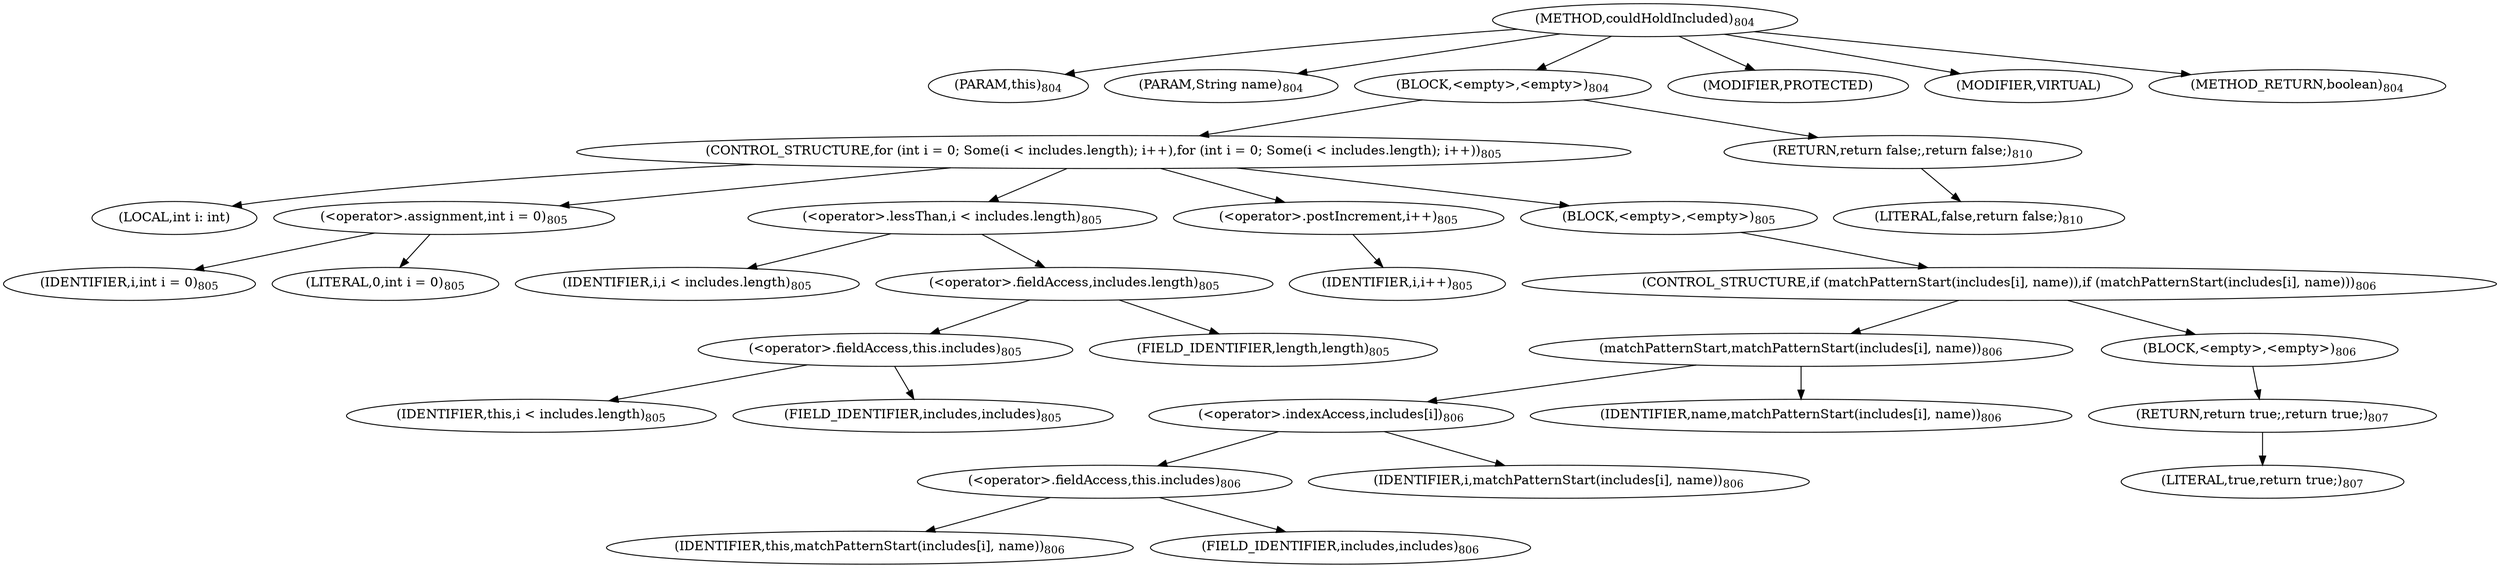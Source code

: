 digraph "couldHoldIncluded" {  
"1710" [label = <(METHOD,couldHoldIncluded)<SUB>804</SUB>> ]
"1711" [label = <(PARAM,this)<SUB>804</SUB>> ]
"1712" [label = <(PARAM,String name)<SUB>804</SUB>> ]
"1713" [label = <(BLOCK,&lt;empty&gt;,&lt;empty&gt;)<SUB>804</SUB>> ]
"1714" [label = <(CONTROL_STRUCTURE,for (int i = 0; Some(i &lt; includes.length); i++),for (int i = 0; Some(i &lt; includes.length); i++))<SUB>805</SUB>> ]
"1715" [label = <(LOCAL,int i: int)> ]
"1716" [label = <(&lt;operator&gt;.assignment,int i = 0)<SUB>805</SUB>> ]
"1717" [label = <(IDENTIFIER,i,int i = 0)<SUB>805</SUB>> ]
"1718" [label = <(LITERAL,0,int i = 0)<SUB>805</SUB>> ]
"1719" [label = <(&lt;operator&gt;.lessThan,i &lt; includes.length)<SUB>805</SUB>> ]
"1720" [label = <(IDENTIFIER,i,i &lt; includes.length)<SUB>805</SUB>> ]
"1721" [label = <(&lt;operator&gt;.fieldAccess,includes.length)<SUB>805</SUB>> ]
"1722" [label = <(&lt;operator&gt;.fieldAccess,this.includes)<SUB>805</SUB>> ]
"1723" [label = <(IDENTIFIER,this,i &lt; includes.length)<SUB>805</SUB>> ]
"1724" [label = <(FIELD_IDENTIFIER,includes,includes)<SUB>805</SUB>> ]
"1725" [label = <(FIELD_IDENTIFIER,length,length)<SUB>805</SUB>> ]
"1726" [label = <(&lt;operator&gt;.postIncrement,i++)<SUB>805</SUB>> ]
"1727" [label = <(IDENTIFIER,i,i++)<SUB>805</SUB>> ]
"1728" [label = <(BLOCK,&lt;empty&gt;,&lt;empty&gt;)<SUB>805</SUB>> ]
"1729" [label = <(CONTROL_STRUCTURE,if (matchPatternStart(includes[i], name)),if (matchPatternStart(includes[i], name)))<SUB>806</SUB>> ]
"1730" [label = <(matchPatternStart,matchPatternStart(includes[i], name))<SUB>806</SUB>> ]
"1731" [label = <(&lt;operator&gt;.indexAccess,includes[i])<SUB>806</SUB>> ]
"1732" [label = <(&lt;operator&gt;.fieldAccess,this.includes)<SUB>806</SUB>> ]
"1733" [label = <(IDENTIFIER,this,matchPatternStart(includes[i], name))<SUB>806</SUB>> ]
"1734" [label = <(FIELD_IDENTIFIER,includes,includes)<SUB>806</SUB>> ]
"1735" [label = <(IDENTIFIER,i,matchPatternStart(includes[i], name))<SUB>806</SUB>> ]
"1736" [label = <(IDENTIFIER,name,matchPatternStart(includes[i], name))<SUB>806</SUB>> ]
"1737" [label = <(BLOCK,&lt;empty&gt;,&lt;empty&gt;)<SUB>806</SUB>> ]
"1738" [label = <(RETURN,return true;,return true;)<SUB>807</SUB>> ]
"1739" [label = <(LITERAL,true,return true;)<SUB>807</SUB>> ]
"1740" [label = <(RETURN,return false;,return false;)<SUB>810</SUB>> ]
"1741" [label = <(LITERAL,false,return false;)<SUB>810</SUB>> ]
"1742" [label = <(MODIFIER,PROTECTED)> ]
"1743" [label = <(MODIFIER,VIRTUAL)> ]
"1744" [label = <(METHOD_RETURN,boolean)<SUB>804</SUB>> ]
  "1710" -> "1711" 
  "1710" -> "1712" 
  "1710" -> "1713" 
  "1710" -> "1742" 
  "1710" -> "1743" 
  "1710" -> "1744" 
  "1713" -> "1714" 
  "1713" -> "1740" 
  "1714" -> "1715" 
  "1714" -> "1716" 
  "1714" -> "1719" 
  "1714" -> "1726" 
  "1714" -> "1728" 
  "1716" -> "1717" 
  "1716" -> "1718" 
  "1719" -> "1720" 
  "1719" -> "1721" 
  "1721" -> "1722" 
  "1721" -> "1725" 
  "1722" -> "1723" 
  "1722" -> "1724" 
  "1726" -> "1727" 
  "1728" -> "1729" 
  "1729" -> "1730" 
  "1729" -> "1737" 
  "1730" -> "1731" 
  "1730" -> "1736" 
  "1731" -> "1732" 
  "1731" -> "1735" 
  "1732" -> "1733" 
  "1732" -> "1734" 
  "1737" -> "1738" 
  "1738" -> "1739" 
  "1740" -> "1741" 
}
